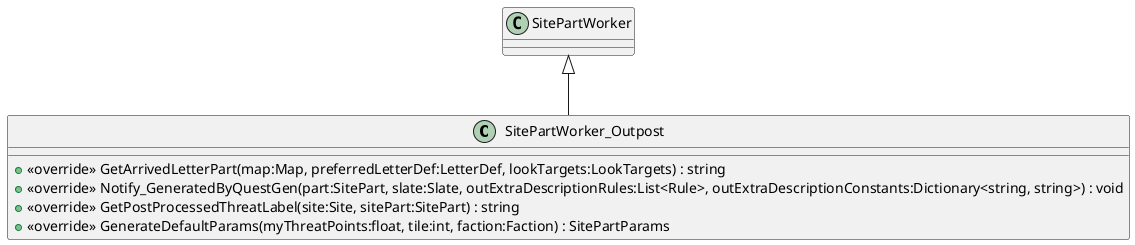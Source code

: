 @startuml
class SitePartWorker_Outpost {
    + <<override>> GetArrivedLetterPart(map:Map, preferredLetterDef:LetterDef, lookTargets:LookTargets) : string
    + <<override>> Notify_GeneratedByQuestGen(part:SitePart, slate:Slate, outExtraDescriptionRules:List<Rule>, outExtraDescriptionConstants:Dictionary<string, string>) : void
    + <<override>> GetPostProcessedThreatLabel(site:Site, sitePart:SitePart) : string
    + <<override>> GenerateDefaultParams(myThreatPoints:float, tile:int, faction:Faction) : SitePartParams
}
SitePartWorker <|-- SitePartWorker_Outpost
@enduml
